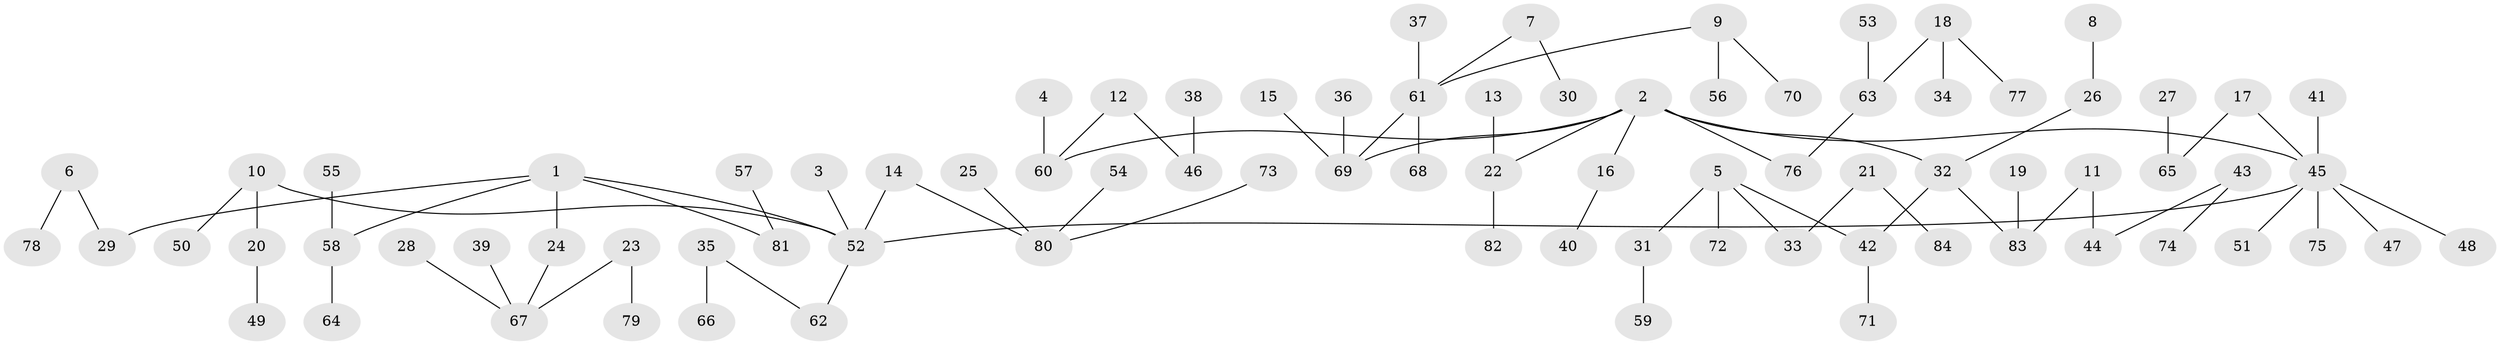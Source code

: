 // original degree distribution, {9: 0.007407407407407408, 7: 0.014814814814814815, 4: 0.06666666666666667, 3: 0.11851851851851852, 5: 0.02962962962962963, 2: 0.24444444444444444, 6: 0.007407407407407408, 1: 0.5111111111111111}
// Generated by graph-tools (version 1.1) at 2025/37/03/04/25 23:37:23]
// undirected, 84 vertices, 83 edges
graph export_dot {
  node [color=gray90,style=filled];
  1;
  2;
  3;
  4;
  5;
  6;
  7;
  8;
  9;
  10;
  11;
  12;
  13;
  14;
  15;
  16;
  17;
  18;
  19;
  20;
  21;
  22;
  23;
  24;
  25;
  26;
  27;
  28;
  29;
  30;
  31;
  32;
  33;
  34;
  35;
  36;
  37;
  38;
  39;
  40;
  41;
  42;
  43;
  44;
  45;
  46;
  47;
  48;
  49;
  50;
  51;
  52;
  53;
  54;
  55;
  56;
  57;
  58;
  59;
  60;
  61;
  62;
  63;
  64;
  65;
  66;
  67;
  68;
  69;
  70;
  71;
  72;
  73;
  74;
  75;
  76;
  77;
  78;
  79;
  80;
  81;
  82;
  83;
  84;
  1 -- 24 [weight=1.0];
  1 -- 29 [weight=1.0];
  1 -- 52 [weight=1.0];
  1 -- 58 [weight=1.0];
  1 -- 81 [weight=1.0];
  2 -- 16 [weight=1.0];
  2 -- 22 [weight=1.0];
  2 -- 32 [weight=1.0];
  2 -- 45 [weight=1.0];
  2 -- 60 [weight=1.0];
  2 -- 69 [weight=1.0];
  2 -- 76 [weight=1.0];
  3 -- 52 [weight=1.0];
  4 -- 60 [weight=1.0];
  5 -- 31 [weight=1.0];
  5 -- 33 [weight=1.0];
  5 -- 42 [weight=1.0];
  5 -- 72 [weight=1.0];
  6 -- 29 [weight=1.0];
  6 -- 78 [weight=1.0];
  7 -- 30 [weight=1.0];
  7 -- 61 [weight=1.0];
  8 -- 26 [weight=1.0];
  9 -- 56 [weight=1.0];
  9 -- 61 [weight=1.0];
  9 -- 70 [weight=1.0];
  10 -- 20 [weight=1.0];
  10 -- 50 [weight=1.0];
  10 -- 52 [weight=1.0];
  11 -- 44 [weight=1.0];
  11 -- 83 [weight=1.0];
  12 -- 46 [weight=1.0];
  12 -- 60 [weight=1.0];
  13 -- 22 [weight=1.0];
  14 -- 52 [weight=1.0];
  14 -- 80 [weight=1.0];
  15 -- 69 [weight=1.0];
  16 -- 40 [weight=1.0];
  17 -- 45 [weight=1.0];
  17 -- 65 [weight=1.0];
  18 -- 34 [weight=1.0];
  18 -- 63 [weight=1.0];
  18 -- 77 [weight=1.0];
  19 -- 83 [weight=1.0];
  20 -- 49 [weight=1.0];
  21 -- 33 [weight=1.0];
  21 -- 84 [weight=1.0];
  22 -- 82 [weight=1.0];
  23 -- 67 [weight=1.0];
  23 -- 79 [weight=1.0];
  24 -- 67 [weight=1.0];
  25 -- 80 [weight=1.0];
  26 -- 32 [weight=1.0];
  27 -- 65 [weight=1.0];
  28 -- 67 [weight=1.0];
  31 -- 59 [weight=1.0];
  32 -- 42 [weight=1.0];
  32 -- 83 [weight=1.0];
  35 -- 62 [weight=1.0];
  35 -- 66 [weight=1.0];
  36 -- 69 [weight=1.0];
  37 -- 61 [weight=1.0];
  38 -- 46 [weight=1.0];
  39 -- 67 [weight=1.0];
  41 -- 45 [weight=1.0];
  42 -- 71 [weight=1.0];
  43 -- 44 [weight=1.0];
  43 -- 74 [weight=1.0];
  45 -- 47 [weight=1.0];
  45 -- 48 [weight=1.0];
  45 -- 51 [weight=1.0];
  45 -- 52 [weight=1.0];
  45 -- 75 [weight=1.0];
  52 -- 62 [weight=1.0];
  53 -- 63 [weight=1.0];
  54 -- 80 [weight=1.0];
  55 -- 58 [weight=1.0];
  57 -- 81 [weight=1.0];
  58 -- 64 [weight=1.0];
  61 -- 68 [weight=1.0];
  61 -- 69 [weight=1.0];
  63 -- 76 [weight=1.0];
  73 -- 80 [weight=1.0];
}

